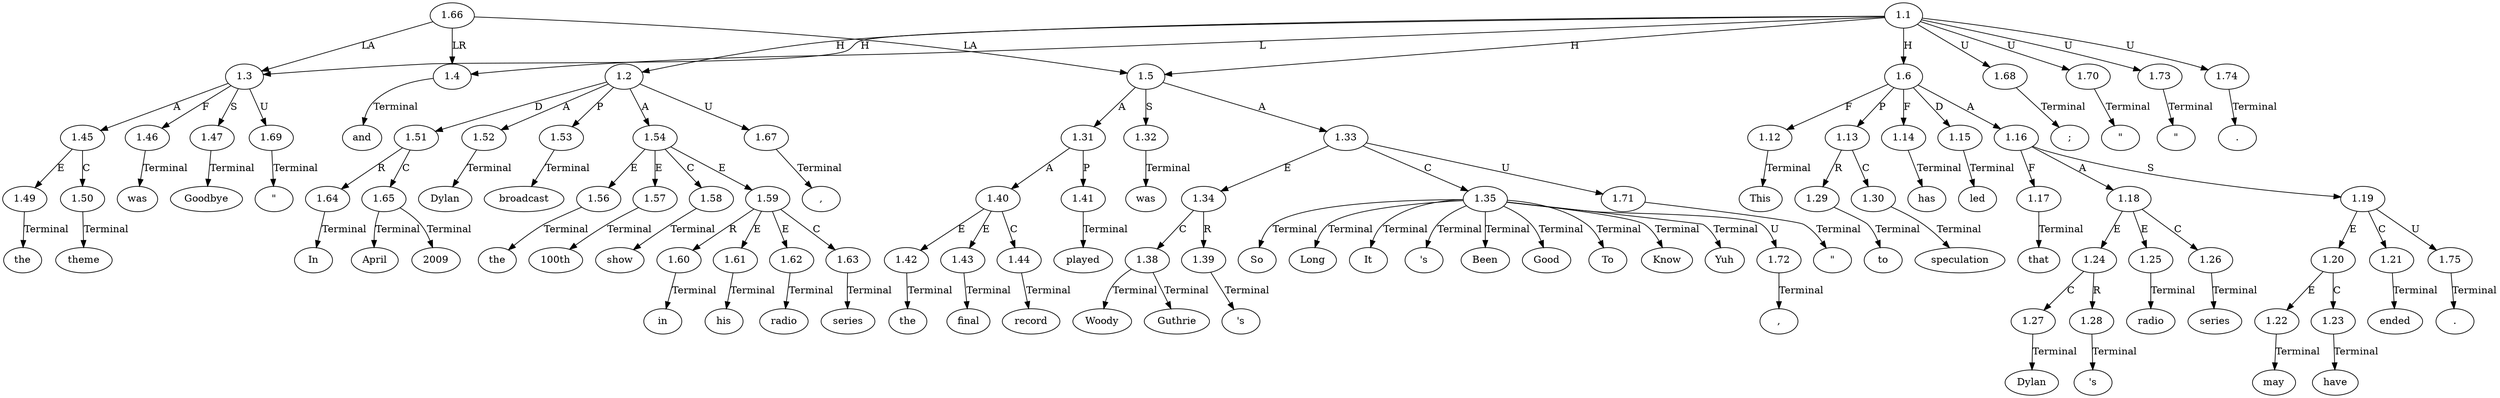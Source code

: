// Graph
digraph {
	0.1 [label=In ordering=out]
	0.10 [label=in ordering=out]
	0.11 [label=his ordering=out]
	0.12 [label=radio ordering=out]
	0.13 [label=series ordering=out]
	0.14 [label=";" ordering=out]
	0.15 [label=the ordering=out]
	0.16 [label=theme ordering=out]
	0.17 [label=was ordering=out]
	0.18 [label="\"" ordering=out]
	0.19 [label=Goodbye ordering=out]
	0.2 [label=April ordering=out]
	0.20 [label="\"" ordering=out]
	0.21 [label=and ordering=out]
	0.22 [label=the ordering=out]
	0.23 [label=final ordering=out]
	0.24 [label=record ordering=out]
	0.25 [label=played ordering=out]
	0.26 [label=was ordering=out]
	0.27 [label=Woody ordering=out]
	0.28 [label=Guthrie ordering=out]
	0.29 [label="'s" ordering=out]
	0.3 [label=2009 ordering=out]
	0.30 [label="\"" ordering=out]
	0.31 [label=So ordering=out]
	0.32 [label=Long ordering=out]
	0.33 [label="," ordering=out]
	0.34 [label=It ordering=out]
	0.35 [label="'s" ordering=out]
	0.36 [label=Been ordering=out]
	0.37 [label=Good ordering=out]
	0.38 [label=To ordering=out]
	0.39 [label=Know ordering=out]
	0.4 [label="," ordering=out]
	0.40 [label=Yuh ordering=out]
	0.41 [label="\"" ordering=out]
	0.42 [label="." ordering=out]
	0.43 [label=This ordering=out]
	0.44 [label=has ordering=out]
	0.45 [label=led ordering=out]
	0.46 [label=to ordering=out]
	0.47 [label=speculation ordering=out]
	0.48 [label=that ordering=out]
	0.49 [label=Dylan ordering=out]
	0.5 [label=Dylan ordering=out]
	0.50 [label="'s" ordering=out]
	0.51 [label=radio ordering=out]
	0.52 [label=series ordering=out]
	0.53 [label=may ordering=out]
	0.54 [label=have ordering=out]
	0.55 [label=ended ordering=out]
	0.56 [label="." ordering=out]
	0.6 [label=broadcast ordering=out]
	0.7 [label=the ordering=out]
	0.8 [label="100th" ordering=out]
	0.9 [label=show ordering=out]
	1.1 [label=1.1 ordering=out]
	1.2 [label=1.2 ordering=out]
	1.3 [label=1.3 ordering=out]
	1.4 [label=1.4 ordering=out]
	1.5 [label=1.5 ordering=out]
	1.6 [label=1.6 ordering=out]
	1.12 [label=1.12 ordering=out]
	1.13 [label=1.13 ordering=out]
	1.14 [label=1.14 ordering=out]
	1.15 [label=1.15 ordering=out]
	1.16 [label=1.16 ordering=out]
	1.17 [label=1.17 ordering=out]
	1.18 [label=1.18 ordering=out]
	1.19 [label=1.19 ordering=out]
	1.20 [label=1.20 ordering=out]
	1.21 [label=1.21 ordering=out]
	1.22 [label=1.22 ordering=out]
	1.23 [label=1.23 ordering=out]
	1.24 [label=1.24 ordering=out]
	1.25 [label=1.25 ordering=out]
	1.26 [label=1.26 ordering=out]
	1.27 [label=1.27 ordering=out]
	1.28 [label=1.28 ordering=out]
	1.29 [label=1.29 ordering=out]
	1.30 [label=1.30 ordering=out]
	1.31 [label=1.31 ordering=out]
	1.32 [label=1.32 ordering=out]
	1.33 [label=1.33 ordering=out]
	1.34 [label=1.34 ordering=out]
	1.35 [label=1.35 ordering=out]
	1.38 [label=1.38 ordering=out]
	1.39 [label=1.39 ordering=out]
	1.40 [label=1.40 ordering=out]
	1.41 [label=1.41 ordering=out]
	1.42 [label=1.42 ordering=out]
	1.43 [label=1.43 ordering=out]
	1.44 [label=1.44 ordering=out]
	1.45 [label=1.45 ordering=out]
	1.46 [label=1.46 ordering=out]
	1.47 [label=1.47 ordering=out]
	1.49 [label=1.49 ordering=out]
	1.50 [label=1.50 ordering=out]
	1.51 [label=1.51 ordering=out]
	1.52 [label=1.52 ordering=out]
	1.53 [label=1.53 ordering=out]
	1.54 [label=1.54 ordering=out]
	1.56 [label=1.56 ordering=out]
	1.57 [label=1.57 ordering=out]
	1.58 [label=1.58 ordering=out]
	1.59 [label=1.59 ordering=out]
	1.60 [label=1.60 ordering=out]
	1.61 [label=1.61 ordering=out]
	1.62 [label=1.62 ordering=out]
	1.63 [label=1.63 ordering=out]
	1.64 [label=1.64 ordering=out]
	1.65 [label=1.65 ordering=out]
	1.66 [label=1.66 ordering=out]
	1.67 [label=1.67 ordering=out]
	1.68 [label=1.68 ordering=out]
	1.69 [label=1.69 ordering=out]
	1.70 [label=1.70 ordering=out]
	1.71 [label=1.71 ordering=out]
	1.72 [label=1.72 ordering=out]
	1.73 [label=1.73 ordering=out]
	1.74 [label=1.74 ordering=out]
	1.75 [label=1.75 ordering=out]
	1.1 -> 1.2 [label=H ordering=out]
	1.1 -> 1.3 [label=H ordering=out]
	1.1 -> 1.4 [label=L ordering=out]
	1.1 -> 1.5 [label=H ordering=out]
	1.1 -> 1.6 [label=H ordering=out]
	1.1 -> 1.68 [label=U ordering=out]
	1.1 -> 1.70 [label=U ordering=out]
	1.1 -> 1.73 [label=U ordering=out]
	1.1 -> 1.74 [label=U ordering=out]
	1.2 -> 1.51 [label=D ordering=out]
	1.2 -> 1.52 [label=A ordering=out]
	1.2 -> 1.53 [label=P ordering=out]
	1.2 -> 1.54 [label=A ordering=out]
	1.2 -> 1.67 [label=U ordering=out]
	1.3 -> 1.45 [label=A ordering=out]
	1.3 -> 1.46 [label=F ordering=out]
	1.3 -> 1.47 [label=S ordering=out]
	1.3 -> 1.69 [label=U ordering=out]
	1.4 -> 0.21 [label=Terminal ordering=out]
	1.5 -> 1.31 [label=A ordering=out]
	1.5 -> 1.32 [label=S ordering=out]
	1.5 -> 1.33 [label=A ordering=out]
	1.6 -> 1.12 [label=F ordering=out]
	1.6 -> 1.13 [label=P ordering=out]
	1.6 -> 1.14 [label=F ordering=out]
	1.6 -> 1.15 [label=D ordering=out]
	1.6 -> 1.16 [label=A ordering=out]
	1.12 -> 0.43 [label=Terminal ordering=out]
	1.13 -> 1.29 [label=R ordering=out]
	1.13 -> 1.30 [label=C ordering=out]
	1.14 -> 0.44 [label=Terminal ordering=out]
	1.15 -> 0.45 [label=Terminal ordering=out]
	1.16 -> 1.17 [label=F ordering=out]
	1.16 -> 1.18 [label=A ordering=out]
	1.16 -> 1.19 [label=S ordering=out]
	1.17 -> 0.48 [label=Terminal ordering=out]
	1.18 -> 1.24 [label=E ordering=out]
	1.18 -> 1.25 [label=E ordering=out]
	1.18 -> 1.26 [label=C ordering=out]
	1.19 -> 1.20 [label=E ordering=out]
	1.19 -> 1.21 [label=C ordering=out]
	1.19 -> 1.75 [label=U ordering=out]
	1.20 -> 1.22 [label=E ordering=out]
	1.20 -> 1.23 [label=C ordering=out]
	1.21 -> 0.55 [label=Terminal ordering=out]
	1.22 -> 0.53 [label=Terminal ordering=out]
	1.23 -> 0.54 [label=Terminal ordering=out]
	1.24 -> 1.27 [label=C ordering=out]
	1.24 -> 1.28 [label=R ordering=out]
	1.25 -> 0.51 [label=Terminal ordering=out]
	1.26 -> 0.52 [label=Terminal ordering=out]
	1.27 -> 0.49 [label=Terminal ordering=out]
	1.28 -> 0.50 [label=Terminal ordering=out]
	1.29 -> 0.46 [label=Terminal ordering=out]
	1.30 -> 0.47 [label=Terminal ordering=out]
	1.31 -> 1.40 [label=A ordering=out]
	1.31 -> 1.41 [label=P ordering=out]
	1.32 -> 0.26 [label=Terminal ordering=out]
	1.33 -> 1.34 [label=E ordering=out]
	1.33 -> 1.35 [label=C ordering=out]
	1.33 -> 1.71 [label=U ordering=out]
	1.34 -> 1.38 [label=C ordering=out]
	1.34 -> 1.39 [label=R ordering=out]
	1.35 -> 0.31 [label=Terminal ordering=out]
	1.35 -> 0.32 [label=Terminal ordering=out]
	1.35 -> 0.34 [label=Terminal ordering=out]
	1.35 -> 0.35 [label=Terminal ordering=out]
	1.35 -> 0.36 [label=Terminal ordering=out]
	1.35 -> 0.37 [label=Terminal ordering=out]
	1.35 -> 0.38 [label=Terminal ordering=out]
	1.35 -> 0.39 [label=Terminal ordering=out]
	1.35 -> 0.40 [label=Terminal ordering=out]
	1.35 -> 1.72 [label=U ordering=out]
	1.38 -> 0.27 [label=Terminal ordering=out]
	1.38 -> 0.28 [label=Terminal ordering=out]
	1.39 -> 0.29 [label=Terminal ordering=out]
	1.40 -> 1.42 [label=E ordering=out]
	1.40 -> 1.43 [label=E ordering=out]
	1.40 -> 1.44 [label=C ordering=out]
	1.41 -> 0.25 [label=Terminal ordering=out]
	1.42 -> 0.22 [label=Terminal ordering=out]
	1.43 -> 0.23 [label=Terminal ordering=out]
	1.44 -> 0.24 [label=Terminal ordering=out]
	1.45 -> 1.49 [label=E ordering=out]
	1.45 -> 1.50 [label=C ordering=out]
	1.46 -> 0.17 [label=Terminal ordering=out]
	1.47 -> 0.19 [label=Terminal ordering=out]
	1.49 -> 0.15 [label=Terminal ordering=out]
	1.50 -> 0.16 [label=Terminal ordering=out]
	1.51 -> 1.64 [label=R ordering=out]
	1.51 -> 1.65 [label=C ordering=out]
	1.52 -> 0.5 [label=Terminal ordering=out]
	1.53 -> 0.6 [label=Terminal ordering=out]
	1.54 -> 1.56 [label=E ordering=out]
	1.54 -> 1.57 [label=E ordering=out]
	1.54 -> 1.58 [label=C ordering=out]
	1.54 -> 1.59 [label=E ordering=out]
	1.56 -> 0.7 [label=Terminal ordering=out]
	1.57 -> 0.8 [label=Terminal ordering=out]
	1.58 -> 0.9 [label=Terminal ordering=out]
	1.59 -> 1.60 [label=R ordering=out]
	1.59 -> 1.61 [label=E ordering=out]
	1.59 -> 1.62 [label=E ordering=out]
	1.59 -> 1.63 [label=C ordering=out]
	1.60 -> 0.10 [label=Terminal ordering=out]
	1.61 -> 0.11 [label=Terminal ordering=out]
	1.62 -> 0.12 [label=Terminal ordering=out]
	1.63 -> 0.13 [label=Terminal ordering=out]
	1.64 -> 0.1 [label=Terminal ordering=out]
	1.65 -> 0.2 [label=Terminal ordering=out]
	1.65 -> 0.3 [label=Terminal ordering=out]
	1.66 -> 1.3 [label=LA ordering=out]
	1.66 -> 1.4 [label=LR ordering=out]
	1.66 -> 1.5 [label=LA ordering=out]
	1.67 -> 0.4 [label=Terminal ordering=out]
	1.68 -> 0.14 [label=Terminal ordering=out]
	1.69 -> 0.18 [label=Terminal ordering=out]
	1.70 -> 0.20 [label=Terminal ordering=out]
	1.71 -> 0.30 [label=Terminal ordering=out]
	1.72 -> 0.33 [label=Terminal ordering=out]
	1.73 -> 0.41 [label=Terminal ordering=out]
	1.74 -> 0.42 [label=Terminal ordering=out]
	1.75 -> 0.56 [label=Terminal ordering=out]
}
